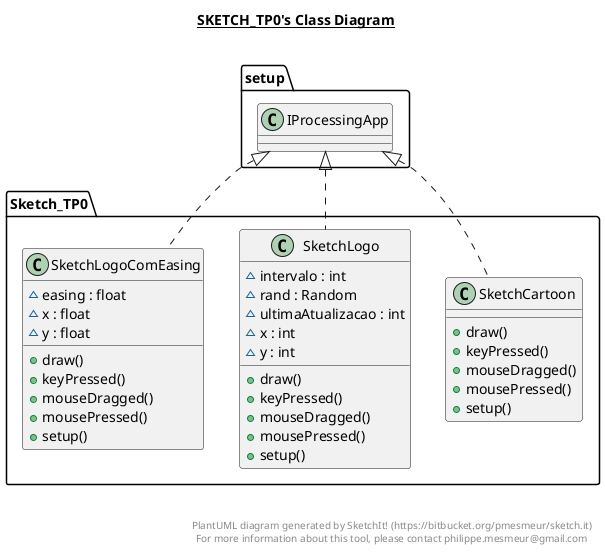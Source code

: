 @startuml

title __SKETCH_TP0's Class Diagram__\n

  namespace Sketch_TP0 {
    class Sketch_TP0.SketchCartoon {
        + draw()
        + keyPressed()
        + mouseDragged()
        + mousePressed()
        + setup()
    }
  }
  

  namespace Sketch_TP0 {
    class Sketch_TP0.SketchLogo {
        ~ intervalo : int
        ~ rand : Random
        ~ ultimaAtualizacao : int
        ~ x : int
        ~ y : int
        + draw()
        + keyPressed()
        + mouseDragged()
        + mousePressed()
        + setup()
    }
  }
  

  namespace Sketch_TP0 {
    class Sketch_TP0.SketchLogoComEasing {
        ~ easing : float
        ~ x : float
        ~ y : float
        + draw()
        + keyPressed()
        + mouseDragged()
        + mousePressed()
        + setup()
    }
  }
  

  Sketch_TP0.SketchCartoon .up.|> setup.IProcessingApp
  Sketch_TP0.SketchLogo .up.|> setup.IProcessingApp
  Sketch_TP0.SketchLogoComEasing .up.|> setup.IProcessingApp


right footer


PlantUML diagram generated by SketchIt! (https://bitbucket.org/pmesmeur/sketch.it)
For more information about this tool, please contact philippe.mesmeur@gmail.com
endfooter

@enduml
